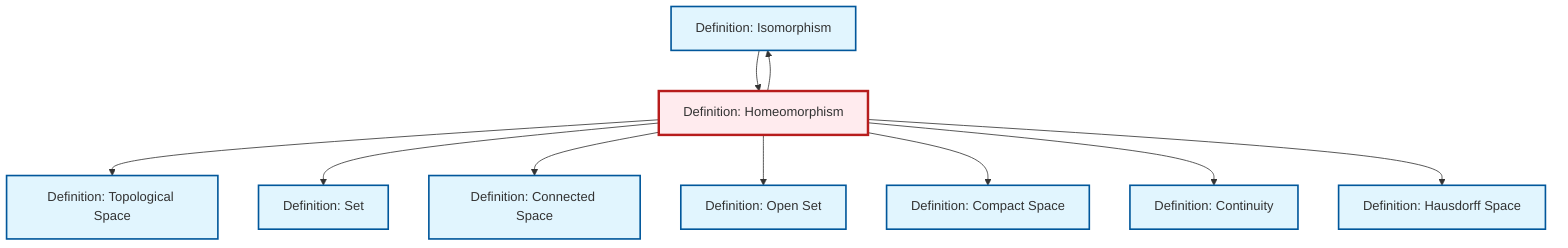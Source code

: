 graph TD
    classDef definition fill:#e1f5fe,stroke:#01579b,stroke-width:2px
    classDef theorem fill:#f3e5f5,stroke:#4a148c,stroke-width:2px
    classDef axiom fill:#fff3e0,stroke:#e65100,stroke-width:2px
    classDef example fill:#e8f5e9,stroke:#1b5e20,stroke-width:2px
    classDef current fill:#ffebee,stroke:#b71c1c,stroke-width:3px
    def-hausdorff["Definition: Hausdorff Space"]:::definition
    def-topological-space["Definition: Topological Space"]:::definition
    def-continuity["Definition: Continuity"]:::definition
    def-isomorphism["Definition: Isomorphism"]:::definition
    def-open-set["Definition: Open Set"]:::definition
    def-compact["Definition: Compact Space"]:::definition
    def-homeomorphism["Definition: Homeomorphism"]:::definition
    def-connected["Definition: Connected Space"]:::definition
    def-set["Definition: Set"]:::definition
    def-homeomorphism --> def-topological-space
    def-homeomorphism --> def-set
    def-isomorphism --> def-homeomorphism
    def-homeomorphism --> def-connected
    def-homeomorphism --> def-open-set
    def-homeomorphism --> def-compact
    def-homeomorphism --> def-continuity
    def-homeomorphism --> def-isomorphism
    def-homeomorphism --> def-hausdorff
    class def-homeomorphism current